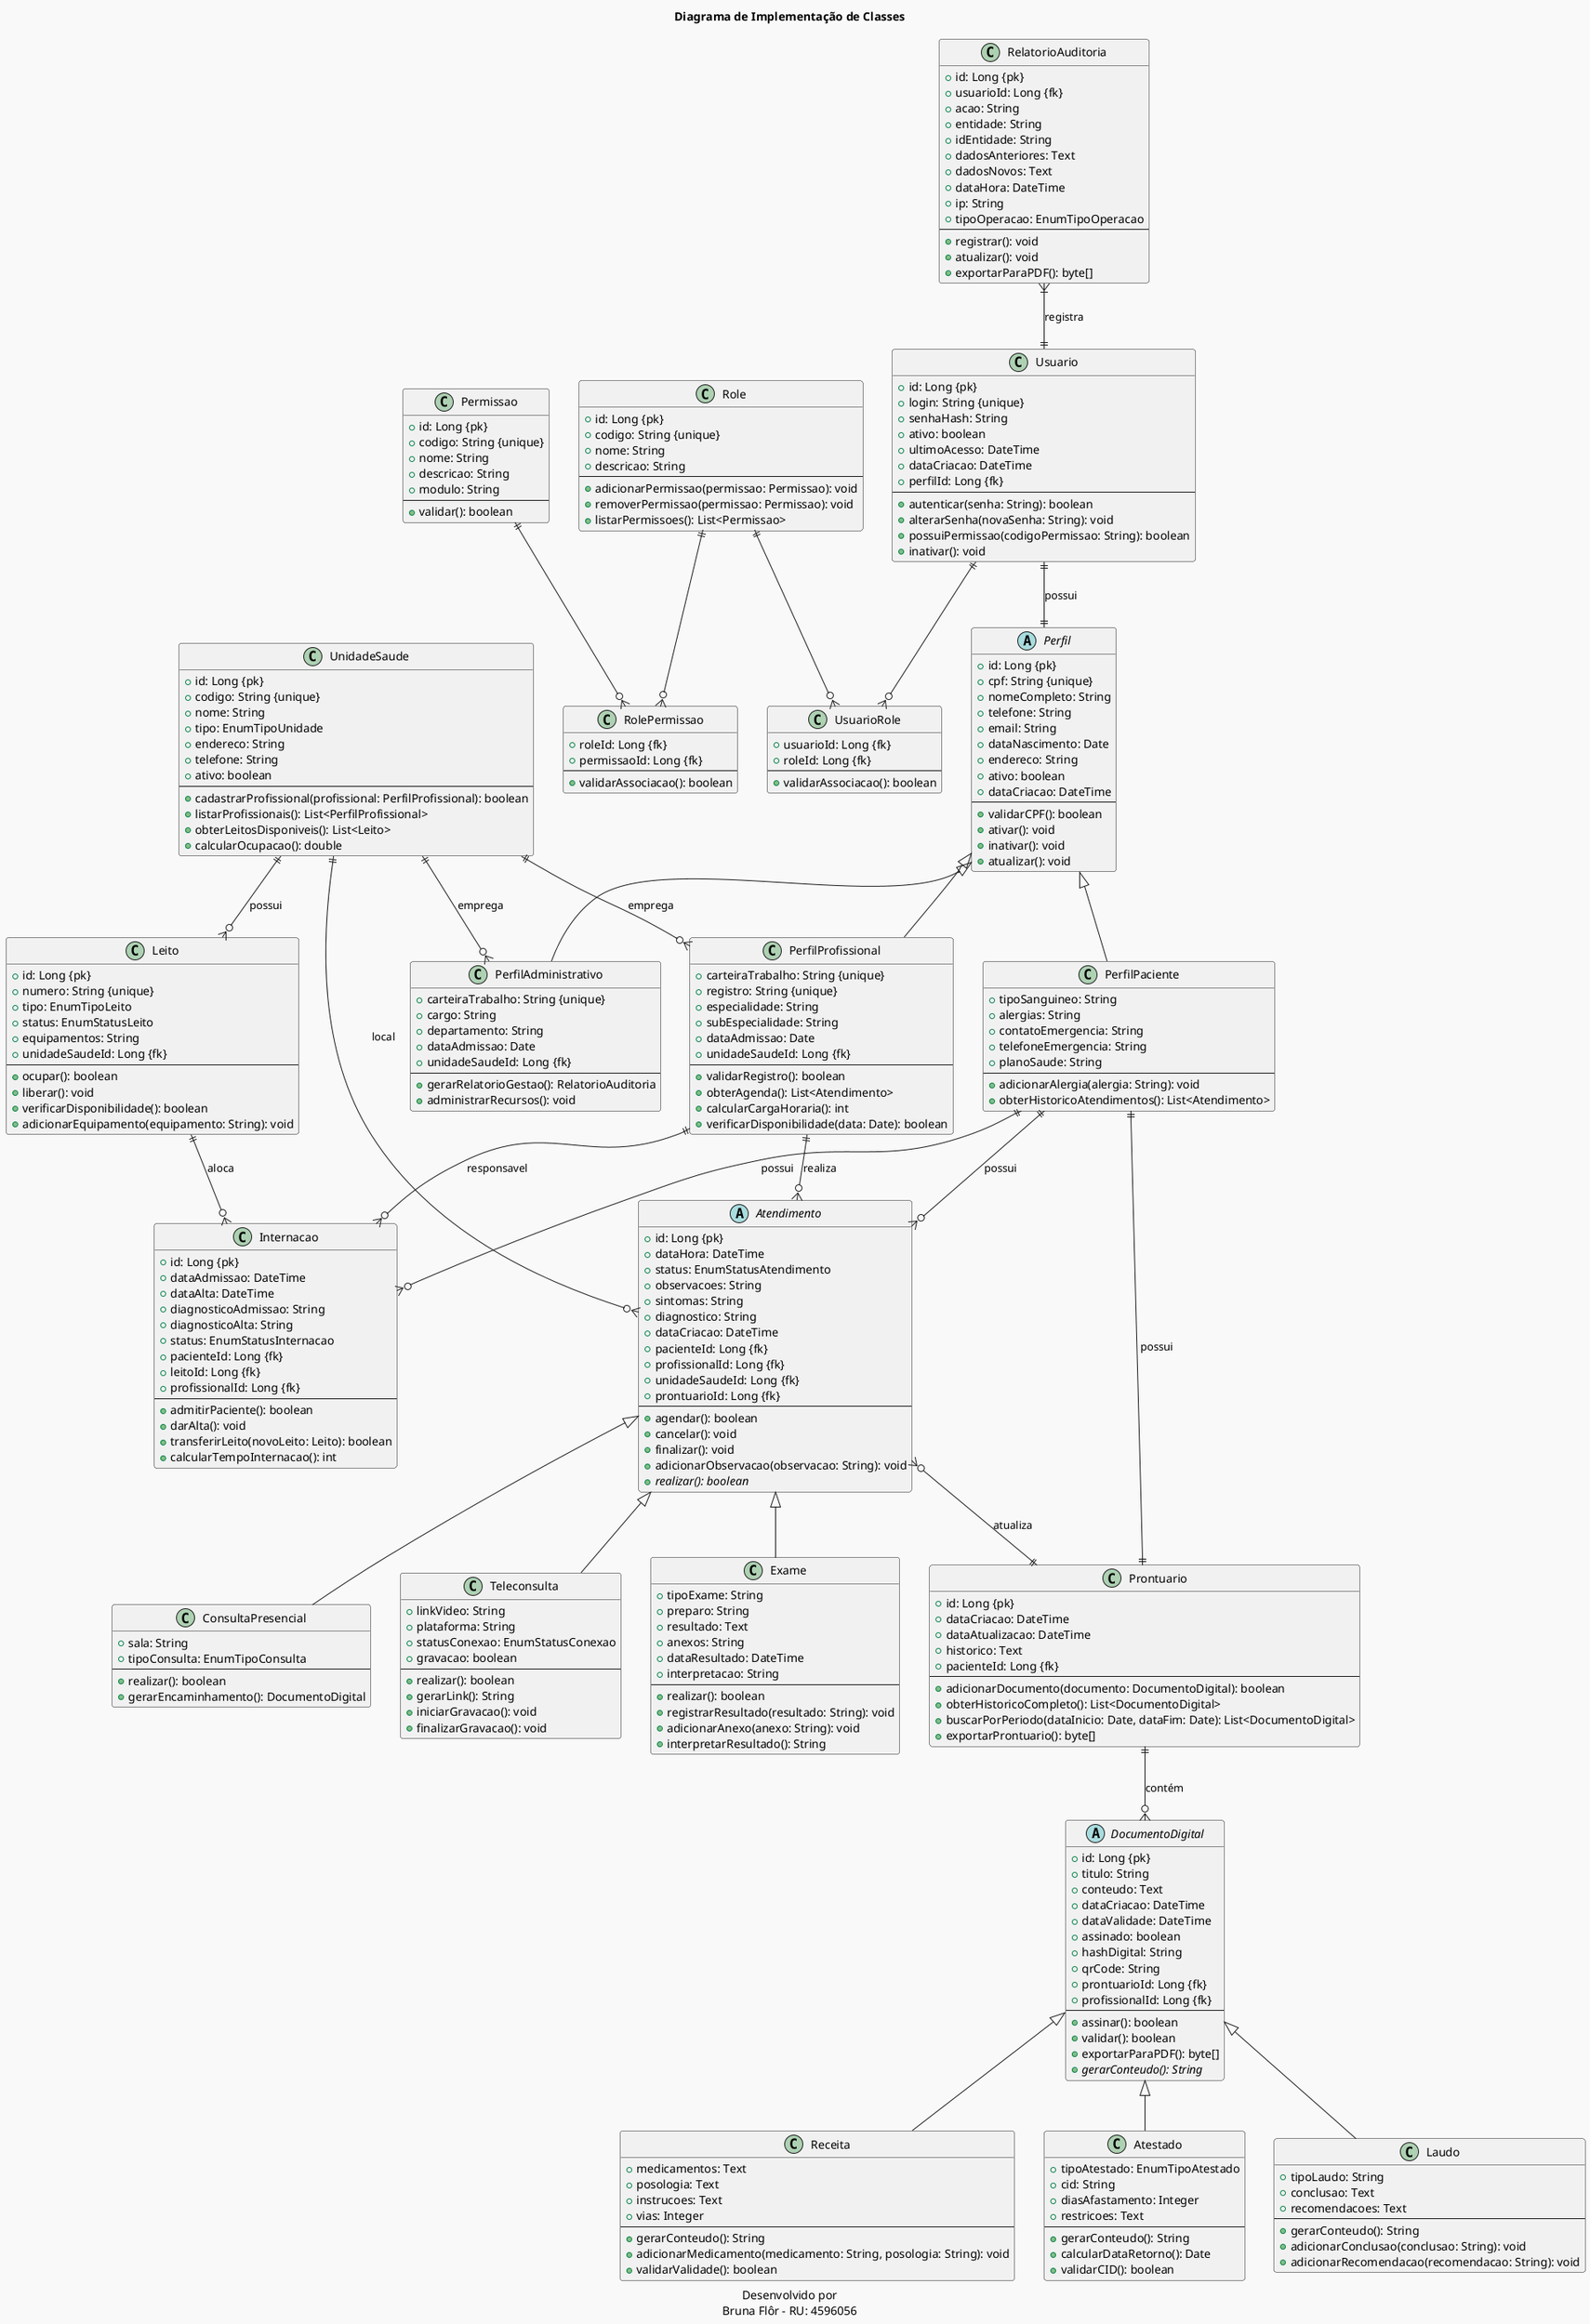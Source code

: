 @startuml

title Diagrama de Implementação de Classes

caption
Desenvolvido por
Bruna Flôr - RU: 4596056
end caption

hide empty members
!theme mars

'  SEGURANÇA E ACESSO (RBAC)
class Usuario {
  + id: Long {pk}
  + login: String {unique}
  + senhaHash: String
  + ativo: boolean
  + ultimoAcesso: DateTime
  + dataCriacao: DateTime
  + perfilId: Long {fk}
  --
  + autenticar(senha: String): boolean
  + alterarSenha(novaSenha: String): void
  + possuiPermissao(codigoPermissao: String): boolean
  + inativar(): void
}

class Role {
  + id: Long {pk}
  + codigo: String {unique}
  + nome: String
  + descricao: String
  --
  + adicionarPermissao(permissao: Permissao): void
  + removerPermissao(permissao: Permissao): void
  + listarPermissoes(): List<Permissao>
}

class Permissao {
  + id: Long {pk}
  + codigo: String {unique}
  + nome: String
  + descricao: String
  + modulo: String
  --
  + validar(): boolean
}

'  TABELAS ASSOCIATIVAS
class UsuarioRole {
  + usuarioId: Long {fk}
  + roleId: Long {fk}
  --
  + validarAssociacao(): boolean
}

class RolePermissao {
  + roleId: Long {fk}
  + permissaoId: Long {fk}
  --
  + validarAssociacao(): boolean
}

'  RELATÓRIO DE AUDITORIA
class RelatorioAuditoria {
  + id: Long {pk}
  + usuarioId: Long {fk}
  + acao: String
  + entidade: String
  + idEntidade: String
  + dadosAnteriores: Text
  + dadosNovos: Text
  + dataHora: DateTime
  + ip: String
  + tipoOperacao: EnumTipoOperacao
  --
  + registrar(): void
  + atualizar(): void
  + exportarParaPDF(): byte[]
}

'  PERFIS
abstract class Perfil {
  + id: Long {pk}
  + cpf: String {unique}
  + nomeCompleto: String
  + telefone: String
  + email: String
  + dataNascimento: Date
  + endereco: String
  + ativo: boolean
  + dataCriacao: DateTime
  --
  + validarCPF(): boolean
  + ativar(): void
  + inativar(): void
  + atualizar(): void
}

class PerfilPaciente extends Perfil {
  + tipoSanguineo: String
  + alergias: String
  + contatoEmergencia: String
  + telefoneEmergencia: String
  + planoSaude: String
  --
  + adicionarAlergia(alergia: String): void
  + obterHistoricoAtendimentos(): List<Atendimento>
}

class PerfilProfissional extends Perfil {
  + carteiraTrabalho: String {unique}
  + registro: String {unique}
  + especialidade: String
  + subEspecialidade: String
  + dataAdmissao: Date
  + unidadeSaudeId: Long {fk}
  --
  + validarRegistro(): boolean
  + obterAgenda(): List<Atendimento>
  + calcularCargaHoraria(): int
  + verificarDisponibilidade(data: Date): boolean
}

class PerfilAdministrativo extends Perfil {
  + carteiraTrabalho: String {unique}
  + cargo: String
  + departamento: String
  + dataAdmissao: Date
  + unidadeSaudeId: Long {fk}
  --
  + gerarRelatorioGestao(): RelatorioAuditoria
  + administrarRecursos(): void
}

'  GESTÃO HOSPITALAR
class UnidadeSaude {
  + id: Long {pk}
  + codigo: String {unique}
  + nome: String
  + tipo: EnumTipoUnidade
  + endereco: String
  + telefone: String
  + ativo: boolean
  --
  + cadastrarProfissional(profissional: PerfilProfissional): boolean
  + listarProfissionais(): List<PerfilProfissional>
  + obterLeitosDisponiveis(): List<Leito>
  + calcularOcupacao(): double
}

class Leito {
  + id: Long {pk}
  + numero: String {unique}
  + tipo: EnumTipoLeito
  + status: EnumStatusLeito
  + equipamentos: String
  + unidadeSaudeId: Long {fk}
  --
  + ocupar(): boolean
  + liberar(): void
  + verificarDisponibilidade(): boolean
  + adicionarEquipamento(equipamento: String): void
}

class Internacao {
  + id: Long {pk}
  + dataAdmissao: DateTime
  + dataAlta: DateTime
  + diagnosticoAdmissao: String
  + diagnosticoAlta: String
  + status: EnumStatusInternacao
  + pacienteId: Long {fk}
  + leitoId: Long {fk}
  + profissionalId: Long {fk}
  --
  + admitirPaciente(): boolean
  + darAlta(): void
  + transferirLeito(novoLeito: Leito): boolean
  + calcularTempoInternacao(): int
}

'  ATENDIMENTO (CLASSE ABSTRATA)
abstract class Atendimento {
  + id: Long {pk}
  + dataHora: DateTime
  + status: EnumStatusAtendimento
  + observacoes: String
  + sintomas: String
  + diagnostico: String
  + dataCriacao: DateTime
  + pacienteId: Long {fk}
  + profissionalId: Long {fk}
  + unidadeSaudeId: Long {fk}
  + prontuarioId: Long {fk}
  --
  + agendar(): boolean
  + cancelar(): void
  + finalizar(): void
  + adicionarObservacao(observacao: String): void
  {abstract} + realizar(): boolean
}

class ConsultaPresencial extends Atendimento {
  + sala: String
  + tipoConsulta: EnumTipoConsulta
  --
  + realizar(): boolean
  + gerarEncaminhamento(): DocumentoDigital
}

class Teleconsulta extends Atendimento {
  + linkVideo: String
  + plataforma: String
  + statusConexao: EnumStatusConexao
  + gravacao: boolean
  --
  + realizar(): boolean
  + gerarLink(): String
  + iniciarGravacao(): void
  + finalizarGravacao(): void
}

class Exame extends Atendimento {
  + tipoExame: String
  + preparo: String
  + resultado: Text
  + anexos: String
  + dataResultado: DateTime
  + interpretacao: String
  --
  + realizar(): boolean
  + registrarResultado(resultado: String): void
  + adicionarAnexo(anexo: String): void
  + interpretarResultado(): String
}

'  DOCUMENTOS DIGITAIS
abstract class DocumentoDigital {
  + id: Long {pk}
  + titulo: String
  + conteudo: Text
  + dataCriacao: DateTime
  + dataValidade: DateTime
  + assinado: boolean
  + hashDigital: String
  + qrCode: String
  + prontuarioId: Long {fk}
  + profissionalId: Long {fk}
  --
  + assinar(): boolean
  + validar(): boolean
  + exportarParaPDF(): byte[]
  {abstract} + gerarConteudo(): String
}

class Receita extends DocumentoDigital {
  + medicamentos: Text
  + posologia: Text
  + instrucoes: Text
  + vias: Integer
  --
  + gerarConteudo(): String
  + adicionarMedicamento(medicamento: String, posologia: String): void
  + validarValidade(): boolean
}

class Atestado extends DocumentoDigital {
  + tipoAtestado: EnumTipoAtestado
  + cid: String
  + diasAfastamento: Integer
  + restricoes: Text
  --
  + gerarConteudo(): String
  + calcularDataRetorno(): Date
  + validarCID(): boolean
}

class Laudo extends DocumentoDigital {
  + tipoLaudo: String
  + conclusao: Text
  + recomendacoes: Text
  --
  + gerarConteudo(): String
  + adicionarConclusao(conclusao: String): void
  + adicionarRecomendacao(recomendacao: String): void
}

class Prontuario {
  + id: Long {pk}
  + dataCriacao: DateTime
  + dataAtualizacao: DateTime
  + historico: Text
  + pacienteId: Long {fk}
  --
  + adicionarDocumento(documento: DocumentoDigital): boolean
  + obterHistoricoCompleto(): List<DocumentoDigital>
  + buscarPorPeriodo(dataInicio: Date, dataFim: Date): List<DocumentoDigital>
  + exportarProntuario(): byte[]
}

'  RELACIONAMENTOS

' RBAC
Usuario ||--o{ UsuarioRole
Role ||--o{ UsuarioRole
Role ||--o{ RolePermissao
Permissao ||--o{ RolePermissao

' Segurança-Perfil
Usuario ||--|| Perfil : possui

' Organizacionais
UnidadeSaude ||--o{ Leito : possui
UnidadeSaude ||--o{ PerfilProfissional : emprega
UnidadeSaude ||--o{ PerfilAdministrativo : emprega

' Atendimento
PerfilPaciente ||--o{ Atendimento : possui
PerfilProfissional ||--o{ Atendimento : realiza
UnidadeSaude ||--o{ Atendimento : local

' Internação
PerfilPaciente ||--o{ Internacao : possui
Leito ||--o{ Internacao : aloca
PerfilProfissional ||--o{ Internacao : responsavel

' Documentação
PerfilPaciente ||--|| Prontuario : possui
Atendimento }o--|| Prontuario : atualiza
Prontuario ||--o{ DocumentoDigital : contém

' Auditoria
RelatorioAuditoria }|--|| Usuario : registra

@enduml